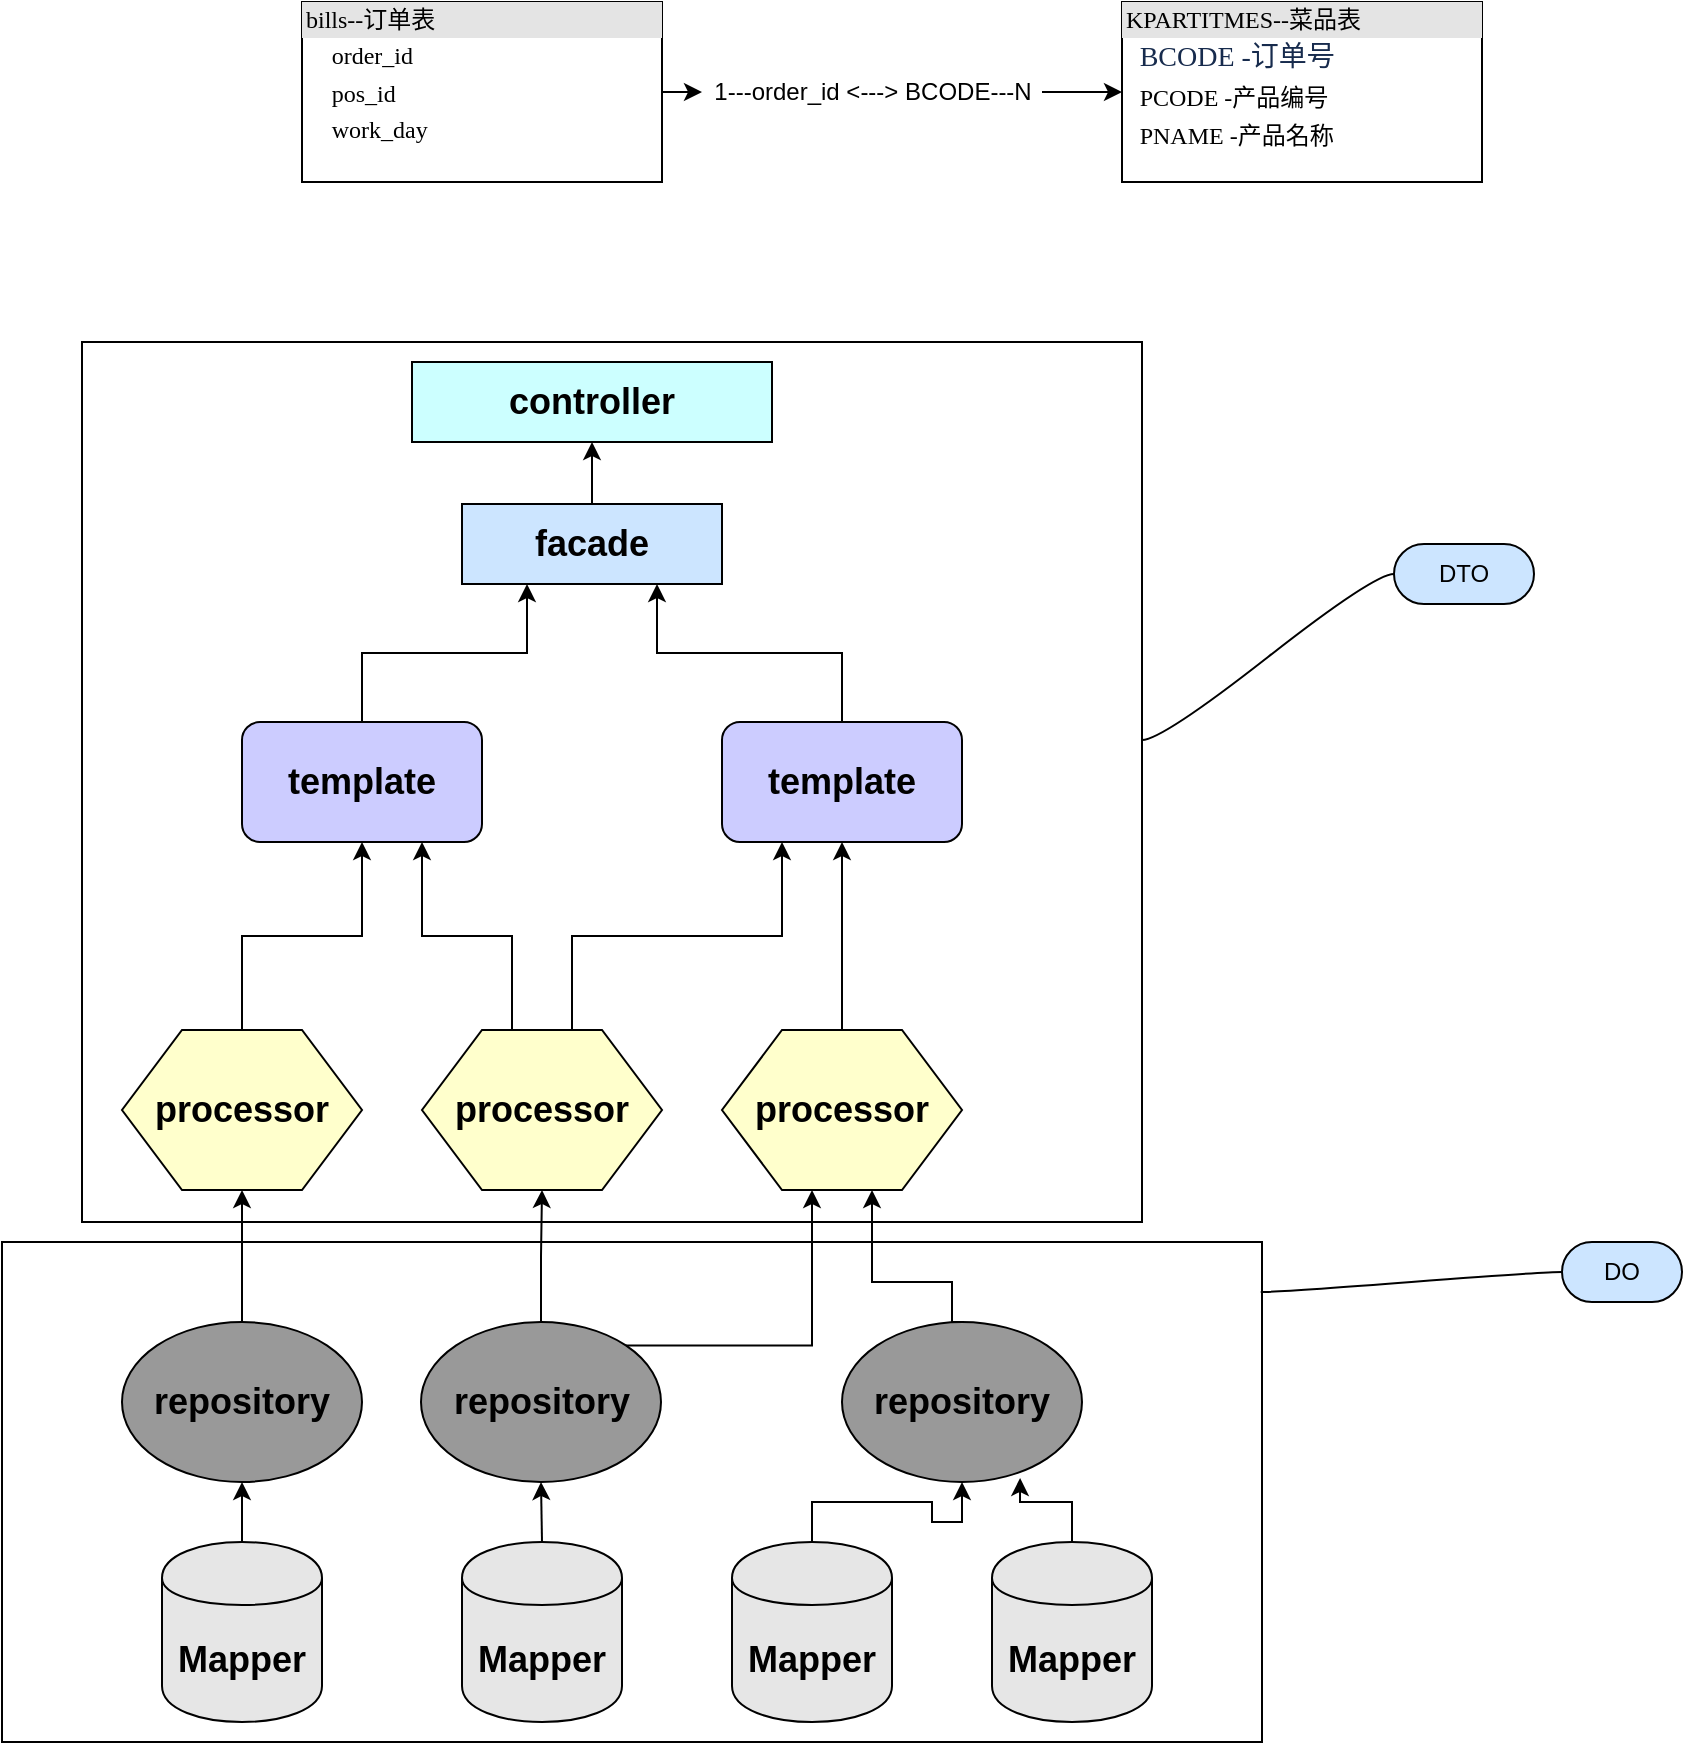 <mxfile version="12.3.9" type="github" pages="1">
  <diagram name="Page-1" id="2ca16b54-16f6-2749-3443-fa8db7711227">
    <mxGraphModel dx="1422" dy="6607" grid="1" gridSize="10" guides="1" tooltips="1" connect="1" arrows="1" fold="1" page="1" pageScale="1" pageWidth="1654" pageHeight="1169" background="#ffffff" math="0" shadow="0">
      <root>
        <mxCell id="0"/>
        <mxCell id="1" parent="0"/>
        <mxCell id="9qEQG3Xhn_lhqBpE3Py7-43" value="" style="rounded=0;whiteSpace=wrap;html=1;fillColor=#FFFFFF;" parent="1" vertex="1">
          <mxGeometry x="90" y="-4750" width="530" height="440" as="geometry"/>
        </mxCell>
        <mxCell id="9qEQG3Xhn_lhqBpE3Py7-42" value="" style="rounded=0;whiteSpace=wrap;html=1;fillColor=#FFFFFF;" parent="1" vertex="1">
          <mxGeometry x="50" y="-4300" width="630" height="250" as="geometry"/>
        </mxCell>
        <mxCell id="9qEQG3Xhn_lhqBpE3Py7-7" style="edgeStyle=orthogonalEdgeStyle;rounded=0;orthogonalLoop=1;jettySize=auto;html=1;exitX=1;exitY=0.5;exitDx=0;exitDy=0;entryX=0;entryY=0.5;entryDx=0;entryDy=0;" parent="1" source="9qEQG3Xhn_lhqBpE3Py7-10" target="9qEQG3Xhn_lhqBpE3Py7-9" edge="1">
          <mxGeometry relative="1" as="geometry"/>
        </mxCell>
        <mxCell id="9qEQG3Xhn_lhqBpE3Py7-8" value="&lt;div style=&quot;box-sizing: border-box ; width: 100% ; background: #e4e4e4 ; padding: 2px&quot;&gt;bills--订单表&lt;/div&gt;&lt;table style=&quot;width: 100% ; font-size: 1em&quot; cellpadding=&quot;2&quot; cellspacing=&quot;0&quot;&gt;&lt;tbody&gt;&lt;tr&gt;&lt;td&gt;&lt;br&gt;&lt;/td&gt;&lt;td&gt;order_id&lt;/td&gt;&lt;/tr&gt;&lt;tr&gt;&lt;td&gt;&lt;br&gt;&lt;/td&gt;&lt;td&gt;pos_id&lt;/td&gt;&lt;/tr&gt;&lt;tr&gt;&lt;td&gt;&lt;/td&gt;&lt;td&gt;work_day&lt;/td&gt;&lt;/tr&gt;&lt;/tbody&gt;&lt;/table&gt;" style="verticalAlign=top;align=left;overflow=fill;html=1;rounded=0;shadow=0;comic=0;labelBackgroundColor=none;strokeWidth=1;fontFamily=Verdana;fontSize=12" parent="1" vertex="1">
          <mxGeometry x="200" y="-4920" width="180" height="90" as="geometry"/>
        </mxCell>
        <mxCell id="9qEQG3Xhn_lhqBpE3Py7-9" value="&lt;div style=&quot;box-sizing: border-box ; width: 100% ; background: #e4e4e4 ; padding: 2px&quot;&gt;KPARTITMES--菜品表&lt;/div&gt;&lt;table style=&quot;width: 100% ; font-size: 1em&quot; cellpadding=&quot;2&quot; cellspacing=&quot;0&quot;&gt;&lt;tbody&gt;&lt;tr&gt;&lt;td&gt;&lt;br&gt;&lt;/td&gt;&lt;td&gt;&lt;span style=&quot;color: rgb(23 , 43 , 77) ; font-family: , &amp;#34;blinkmacsystemfont&amp;#34; , &amp;#34;segoe ui&amp;#34; , &amp;#34;roboto&amp;#34; , &amp;#34;oxygen&amp;#34; , &amp;#34;ubuntu&amp;#34; , &amp;#34;fira sans&amp;#34; , &amp;#34;droid sans&amp;#34; , &amp;#34;helvetica neue&amp;#34; , sans-serif ; font-size: 14px ; white-space: normal ; background-color: rgb(255 , 255 , 255)&quot;&gt;BCODE -订单号&lt;/span&gt;&lt;br&gt;&lt;/td&gt;&lt;/tr&gt;&lt;tr&gt;&lt;td&gt;&lt;br&gt;&lt;/td&gt;&lt;td&gt;PCODE -产品编号&lt;/td&gt;&lt;/tr&gt;&lt;tr&gt;&lt;td&gt;&lt;/td&gt;&lt;td&gt;PNAME -产品名称&lt;/td&gt;&lt;/tr&gt;&lt;/tbody&gt;&lt;/table&gt;" style="verticalAlign=top;align=left;overflow=fill;html=1;rounded=0;shadow=0;comic=0;labelBackgroundColor=none;strokeWidth=1;fontFamily=Verdana;fontSize=12" parent="1" vertex="1">
          <mxGeometry x="610" y="-4920" width="180" height="90" as="geometry"/>
        </mxCell>
        <mxCell id="9qEQG3Xhn_lhqBpE3Py7-10" value="1---order_id &amp;lt;---&amp;gt; BCODE---N" style="text;html=1;align=center;verticalAlign=middle;resizable=0;points=[];;autosize=1;" parent="1" vertex="1">
          <mxGeometry x="400" y="-4885" width="170" height="20" as="geometry"/>
        </mxCell>
        <mxCell id="9qEQG3Xhn_lhqBpE3Py7-11" style="edgeStyle=orthogonalEdgeStyle;rounded=0;orthogonalLoop=1;jettySize=auto;html=1;exitX=1;exitY=0.5;exitDx=0;exitDy=0;entryX=0;entryY=0.5;entryDx=0;entryDy=0;" parent="1" source="9qEQG3Xhn_lhqBpE3Py7-8" target="9qEQG3Xhn_lhqBpE3Py7-10" edge="1">
          <mxGeometry relative="1" as="geometry">
            <mxPoint x="380" y="-4875" as="sourcePoint"/>
            <mxPoint x="610" y="-4875" as="targetPoint"/>
          </mxGeometry>
        </mxCell>
        <mxCell id="9qEQG3Xhn_lhqBpE3Py7-12" value="&lt;b&gt;&lt;font style=&quot;font-size: 18px&quot;&gt;controller&lt;/font&gt;&lt;/b&gt;" style="rounded=0;whiteSpace=wrap;html=1;fillColor=#CCFFFF;" parent="1" vertex="1">
          <mxGeometry x="255" y="-4740" width="180" height="40" as="geometry"/>
        </mxCell>
        <mxCell id="9qEQG3Xhn_lhqBpE3Py7-38" style="edgeStyle=orthogonalEdgeStyle;rounded=0;orthogonalLoop=1;jettySize=auto;html=1;exitX=0.5;exitY=0;exitDx=0;exitDy=0;entryX=0.5;entryY=1;entryDx=0;entryDy=0;" parent="1" source="9qEQG3Xhn_lhqBpE3Py7-14" target="9qEQG3Xhn_lhqBpE3Py7-12" edge="1">
          <mxGeometry relative="1" as="geometry"/>
        </mxCell>
        <mxCell id="9qEQG3Xhn_lhqBpE3Py7-14" value="&lt;font style=&quot;font-size: 18px&quot;&gt;&lt;b&gt;facade&lt;/b&gt;&lt;/font&gt;" style="rounded=0;whiteSpace=wrap;html=1;fillColor=#CCE5FF;" parent="1" vertex="1">
          <mxGeometry x="280" y="-4669" width="130" height="40" as="geometry"/>
        </mxCell>
        <mxCell id="9qEQG3Xhn_lhqBpE3Py7-36" style="edgeStyle=orthogonalEdgeStyle;rounded=0;orthogonalLoop=1;jettySize=auto;html=1;exitX=0.5;exitY=0;exitDx=0;exitDy=0;entryX=0.25;entryY=1;entryDx=0;entryDy=0;" parent="1" source="9qEQG3Xhn_lhqBpE3Py7-15" target="9qEQG3Xhn_lhqBpE3Py7-14" edge="1">
          <mxGeometry relative="1" as="geometry"/>
        </mxCell>
        <mxCell id="9qEQG3Xhn_lhqBpE3Py7-15" value="&lt;font style=&quot;font-size: 18px&quot;&gt;&lt;b&gt;template&lt;/b&gt;&lt;/font&gt;" style="rounded=1;whiteSpace=wrap;html=1;fillColor=#CCCCFF;" parent="1" vertex="1">
          <mxGeometry x="170" y="-4560" width="120" height="60" as="geometry"/>
        </mxCell>
        <mxCell id="9qEQG3Xhn_lhqBpE3Py7-37" style="edgeStyle=orthogonalEdgeStyle;rounded=0;orthogonalLoop=1;jettySize=auto;html=1;exitX=0.5;exitY=0;exitDx=0;exitDy=0;entryX=0.75;entryY=1;entryDx=0;entryDy=0;" parent="1" source="9qEQG3Xhn_lhqBpE3Py7-16" target="9qEQG3Xhn_lhqBpE3Py7-14" edge="1">
          <mxGeometry relative="1" as="geometry"/>
        </mxCell>
        <mxCell id="9qEQG3Xhn_lhqBpE3Py7-16" value="&lt;font style=&quot;font-size: 18px&quot;&gt;&lt;b&gt;template&lt;/b&gt;&lt;/font&gt;" style="rounded=1;whiteSpace=wrap;html=1;fillColor=#CCCCFF;" parent="1" vertex="1">
          <mxGeometry x="410" y="-4560" width="120" height="60" as="geometry"/>
        </mxCell>
        <mxCell id="9qEQG3Xhn_lhqBpE3Py7-29" style="edgeStyle=orthogonalEdgeStyle;rounded=0;orthogonalLoop=1;jettySize=auto;html=1;exitX=0.5;exitY=0;exitDx=0;exitDy=0;entryX=0.5;entryY=1;entryDx=0;entryDy=0;" parent="1" source="9qEQG3Xhn_lhqBpE3Py7-17" target="9qEQG3Xhn_lhqBpE3Py7-15" edge="1">
          <mxGeometry relative="1" as="geometry"/>
        </mxCell>
        <mxCell id="9qEQG3Xhn_lhqBpE3Py7-17" value="&lt;font style=&quot;font-size: 18px&quot;&gt;&lt;b&gt;processor&lt;/b&gt;&lt;/font&gt;" style="shape=hexagon;perimeter=hexagonPerimeter2;whiteSpace=wrap;html=1;fillColor=#FFFFCC;" parent="1" vertex="1">
          <mxGeometry x="110" y="-4406" width="120" height="80" as="geometry"/>
        </mxCell>
        <mxCell id="9qEQG3Xhn_lhqBpE3Py7-34" style="edgeStyle=orthogonalEdgeStyle;rounded=0;orthogonalLoop=1;jettySize=auto;html=1;exitX=0.625;exitY=0;exitDx=0;exitDy=0;entryX=0.25;entryY=1;entryDx=0;entryDy=0;" parent="1" source="9qEQG3Xhn_lhqBpE3Py7-18" target="9qEQG3Xhn_lhqBpE3Py7-16" edge="1">
          <mxGeometry relative="1" as="geometry"/>
        </mxCell>
        <mxCell id="9qEQG3Xhn_lhqBpE3Py7-35" style="edgeStyle=orthogonalEdgeStyle;rounded=0;orthogonalLoop=1;jettySize=auto;html=1;exitX=0.375;exitY=0;exitDx=0;exitDy=0;entryX=0.75;entryY=1;entryDx=0;entryDy=0;" parent="1" source="9qEQG3Xhn_lhqBpE3Py7-18" target="9qEQG3Xhn_lhqBpE3Py7-15" edge="1">
          <mxGeometry relative="1" as="geometry"/>
        </mxCell>
        <mxCell id="9qEQG3Xhn_lhqBpE3Py7-18" value="&lt;b style=&quot;font-size: 18px ; white-space: normal&quot;&gt;processor&lt;/b&gt;" style="shape=hexagon;perimeter=hexagonPerimeter2;whiteSpace=wrap;html=1;fillColor=#FFFFCC;" parent="1" vertex="1">
          <mxGeometry x="260" y="-4406" width="120" height="80" as="geometry"/>
        </mxCell>
        <mxCell id="9qEQG3Xhn_lhqBpE3Py7-33" style="edgeStyle=orthogonalEdgeStyle;rounded=0;orthogonalLoop=1;jettySize=auto;html=1;exitX=0.5;exitY=0;exitDx=0;exitDy=0;entryX=0.5;entryY=1;entryDx=0;entryDy=0;" parent="1" source="9qEQG3Xhn_lhqBpE3Py7-19" target="9qEQG3Xhn_lhqBpE3Py7-16" edge="1">
          <mxGeometry relative="1" as="geometry"/>
        </mxCell>
        <mxCell id="9qEQG3Xhn_lhqBpE3Py7-19" value="&lt;b style=&quot;font-size: 18px ; white-space: normal&quot;&gt;processor&lt;/b&gt;" style="shape=hexagon;perimeter=hexagonPerimeter2;whiteSpace=wrap;html=1;fillColor=#FFFFCC;" parent="1" vertex="1">
          <mxGeometry x="410" y="-4406" width="120" height="80" as="geometry"/>
        </mxCell>
        <mxCell id="96hLnhJQkncexRenuYRg-5" style="edgeStyle=orthogonalEdgeStyle;rounded=0;orthogonalLoop=1;jettySize=auto;html=1;exitX=0.5;exitY=0;exitDx=0;exitDy=0;entryX=0.5;entryY=1;entryDx=0;entryDy=0;" edge="1" parent="1" source="9qEQG3Xhn_lhqBpE3Py7-20" target="96hLnhJQkncexRenuYRg-1">
          <mxGeometry relative="1" as="geometry"/>
        </mxCell>
        <mxCell id="9qEQG3Xhn_lhqBpE3Py7-20" value="&lt;font style=&quot;font-size: 18px&quot;&gt;&lt;b&gt;Mapper&lt;/b&gt;&lt;/font&gt;" style="shape=cylinder;whiteSpace=wrap;html=1;boundedLbl=1;backgroundOutline=1;fillColor=#E6E6E6;" parent="1" vertex="1">
          <mxGeometry x="130" y="-4150" width="80" height="90" as="geometry"/>
        </mxCell>
        <mxCell id="96hLnhJQkncexRenuYRg-6" style="edgeStyle=orthogonalEdgeStyle;rounded=0;orthogonalLoop=1;jettySize=auto;html=1;exitX=0.5;exitY=0;exitDx=0;exitDy=0;entryX=0.5;entryY=1;entryDx=0;entryDy=0;" edge="1" parent="1" source="9qEQG3Xhn_lhqBpE3Py7-21" target="96hLnhJQkncexRenuYRg-2">
          <mxGeometry relative="1" as="geometry"/>
        </mxCell>
        <mxCell id="9qEQG3Xhn_lhqBpE3Py7-21" value="&lt;font style=&quot;font-size: 18px&quot;&gt;&lt;b&gt;Mapper&lt;/b&gt;&lt;/font&gt;" style="shape=cylinder;whiteSpace=wrap;html=1;boundedLbl=1;backgroundOutline=1;fillColor=#E6E6E6;" parent="1" vertex="1">
          <mxGeometry x="280" y="-4150" width="80" height="90" as="geometry"/>
        </mxCell>
        <mxCell id="96hLnhJQkncexRenuYRg-14" style="edgeStyle=orthogonalEdgeStyle;rounded=0;orthogonalLoop=1;jettySize=auto;html=1;exitX=0.5;exitY=0;exitDx=0;exitDy=0;entryX=0.5;entryY=1;entryDx=0;entryDy=0;" edge="1" parent="1" source="9qEQG3Xhn_lhqBpE3Py7-22" target="96hLnhJQkncexRenuYRg-3">
          <mxGeometry relative="1" as="geometry"/>
        </mxCell>
        <mxCell id="9qEQG3Xhn_lhqBpE3Py7-22" value="&lt;font style=&quot;font-size: 18px&quot;&gt;&lt;b&gt;Mapper&lt;/b&gt;&lt;/font&gt;" style="shape=cylinder;whiteSpace=wrap;html=1;boundedLbl=1;backgroundOutline=1;fillColor=#E6E6E6;" parent="1" vertex="1">
          <mxGeometry x="415" y="-4150" width="80" height="90" as="geometry"/>
        </mxCell>
        <mxCell id="96hLnhJQkncexRenuYRg-9" style="edgeStyle=orthogonalEdgeStyle;rounded=0;orthogonalLoop=1;jettySize=auto;html=1;exitX=0.5;exitY=0;exitDx=0;exitDy=0;entryX=0.742;entryY=0.975;entryDx=0;entryDy=0;entryPerimeter=0;" edge="1" parent="1" source="9qEQG3Xhn_lhqBpE3Py7-23" target="96hLnhJQkncexRenuYRg-3">
          <mxGeometry relative="1" as="geometry"/>
        </mxCell>
        <mxCell id="9qEQG3Xhn_lhqBpE3Py7-23" value="&lt;font style=&quot;font-size: 18px&quot;&gt;&lt;b&gt;Mapper&lt;/b&gt;&lt;/font&gt;" style="shape=cylinder;whiteSpace=wrap;html=1;boundedLbl=1;backgroundOutline=1;fillColor=#E6E6E6;" parent="1" vertex="1">
          <mxGeometry x="545" y="-4150" width="80" height="90" as="geometry"/>
        </mxCell>
        <mxCell id="9qEQG3Xhn_lhqBpE3Py7-39" value="DO" style="whiteSpace=wrap;html=1;rounded=1;arcSize=50;align=center;verticalAlign=middle;container=1;recursiveResize=0;strokeWidth=1;autosize=1;spacing=4;treeFolding=1;treeMoving=1;fillColor=#CCE5FF;" parent="1" vertex="1">
          <mxGeometry x="830" y="-4300" width="60" height="30" as="geometry"/>
        </mxCell>
        <mxCell id="9qEQG3Xhn_lhqBpE3Py7-40" value="" style="edgeStyle=entityRelationEdgeStyle;startArrow=none;endArrow=none;segment=10;curved=1;exitX=0.999;exitY=0.1;exitDx=0;exitDy=0;exitPerimeter=0;" parent="1" source="9qEQG3Xhn_lhqBpE3Py7-42" target="9qEQG3Xhn_lhqBpE3Py7-39" edge="1">
          <mxGeometry relative="1" as="geometry">
            <mxPoint x="700" y="-4370" as="sourcePoint"/>
          </mxGeometry>
        </mxCell>
        <mxCell id="9qEQG3Xhn_lhqBpE3Py7-45" value="DTO" style="whiteSpace=wrap;html=1;rounded=1;arcSize=50;align=center;verticalAlign=middle;container=1;recursiveResize=0;strokeWidth=1;autosize=1;spacing=4;treeFolding=1;treeMoving=1;fillColor=#CCE5FF;" parent="1" vertex="1">
          <mxGeometry x="746" y="-4649" width="70" height="30" as="geometry"/>
        </mxCell>
        <mxCell id="9qEQG3Xhn_lhqBpE3Py7-46" value="" style="edgeStyle=entityRelationEdgeStyle;startArrow=none;endArrow=none;segment=10;curved=1;exitX=0.999;exitY=0.1;exitDx=0;exitDy=0;exitPerimeter=0;" parent="1" target="9qEQG3Xhn_lhqBpE3Py7-45" edge="1">
          <mxGeometry relative="1" as="geometry">
            <mxPoint x="620" y="-4551" as="sourcePoint"/>
          </mxGeometry>
        </mxCell>
        <mxCell id="96hLnhJQkncexRenuYRg-10" style="edgeStyle=orthogonalEdgeStyle;rounded=0;orthogonalLoop=1;jettySize=auto;html=1;exitX=0.5;exitY=0;exitDx=0;exitDy=0;entryX=0.5;entryY=1;entryDx=0;entryDy=0;" edge="1" parent="1" source="96hLnhJQkncexRenuYRg-1" target="9qEQG3Xhn_lhqBpE3Py7-17">
          <mxGeometry relative="1" as="geometry"/>
        </mxCell>
        <mxCell id="96hLnhJQkncexRenuYRg-1" value="&lt;font style=&quot;font-size: 18px&quot;&gt;&lt;b&gt;repository&lt;/b&gt;&lt;/font&gt;" style="ellipse;whiteSpace=wrap;html=1;fillColor=#999999;" vertex="1" parent="1">
          <mxGeometry x="110" y="-4260" width="120" height="80" as="geometry"/>
        </mxCell>
        <mxCell id="96hLnhJQkncexRenuYRg-11" style="edgeStyle=orthogonalEdgeStyle;rounded=0;orthogonalLoop=1;jettySize=auto;html=1;exitX=0.5;exitY=0;exitDx=0;exitDy=0;entryX=0.5;entryY=1;entryDx=0;entryDy=0;" edge="1" parent="1" source="96hLnhJQkncexRenuYRg-2" target="9qEQG3Xhn_lhqBpE3Py7-18">
          <mxGeometry relative="1" as="geometry"/>
        </mxCell>
        <mxCell id="96hLnhJQkncexRenuYRg-13" style="edgeStyle=orthogonalEdgeStyle;rounded=0;orthogonalLoop=1;jettySize=auto;html=1;exitX=1;exitY=0;exitDx=0;exitDy=0;entryX=0.375;entryY=1;entryDx=0;entryDy=0;" edge="1" parent="1" source="96hLnhJQkncexRenuYRg-2" target="9qEQG3Xhn_lhqBpE3Py7-19">
          <mxGeometry relative="1" as="geometry"/>
        </mxCell>
        <mxCell id="96hLnhJQkncexRenuYRg-2" value="&lt;font style=&quot;font-size: 18px&quot;&gt;&lt;b&gt;repository&lt;/b&gt;&lt;/font&gt;" style="ellipse;whiteSpace=wrap;html=1;fillColor=#999999;" vertex="1" parent="1">
          <mxGeometry x="259.5" y="-4260" width="120" height="80" as="geometry"/>
        </mxCell>
        <mxCell id="96hLnhJQkncexRenuYRg-12" style="edgeStyle=orthogonalEdgeStyle;rounded=0;orthogonalLoop=1;jettySize=auto;html=1;exitX=0.5;exitY=0;exitDx=0;exitDy=0;entryX=0.625;entryY=1;entryDx=0;entryDy=0;" edge="1" parent="1" source="96hLnhJQkncexRenuYRg-3" target="9qEQG3Xhn_lhqBpE3Py7-19">
          <mxGeometry relative="1" as="geometry">
            <Array as="points">
              <mxPoint x="525" y="-4280"/>
              <mxPoint x="485" y="-4280"/>
            </Array>
          </mxGeometry>
        </mxCell>
        <mxCell id="96hLnhJQkncexRenuYRg-3" value="&lt;font style=&quot;font-size: 18px&quot;&gt;&lt;b&gt;repository&lt;/b&gt;&lt;/font&gt;" style="ellipse;whiteSpace=wrap;html=1;fillColor=#999999;" vertex="1" parent="1">
          <mxGeometry x="470" y="-4260" width="120" height="80" as="geometry"/>
        </mxCell>
      </root>
    </mxGraphModel>
  </diagram>
</mxfile>
